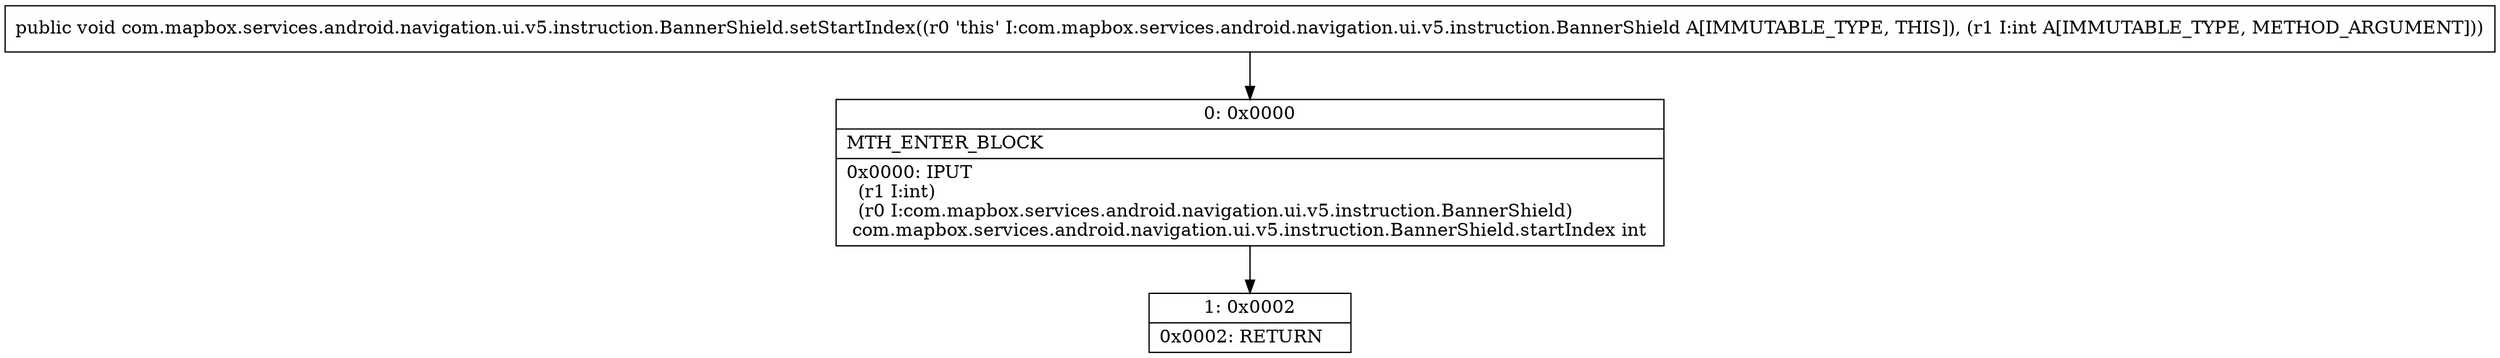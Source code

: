 digraph "CFG forcom.mapbox.services.android.navigation.ui.v5.instruction.BannerShield.setStartIndex(I)V" {
Node_0 [shape=record,label="{0\:\ 0x0000|MTH_ENTER_BLOCK\l|0x0000: IPUT  \l  (r1 I:int)\l  (r0 I:com.mapbox.services.android.navigation.ui.v5.instruction.BannerShield)\l com.mapbox.services.android.navigation.ui.v5.instruction.BannerShield.startIndex int \l}"];
Node_1 [shape=record,label="{1\:\ 0x0002|0x0002: RETURN   \l}"];
MethodNode[shape=record,label="{public void com.mapbox.services.android.navigation.ui.v5.instruction.BannerShield.setStartIndex((r0 'this' I:com.mapbox.services.android.navigation.ui.v5.instruction.BannerShield A[IMMUTABLE_TYPE, THIS]), (r1 I:int A[IMMUTABLE_TYPE, METHOD_ARGUMENT])) }"];
MethodNode -> Node_0;
Node_0 -> Node_1;
}

